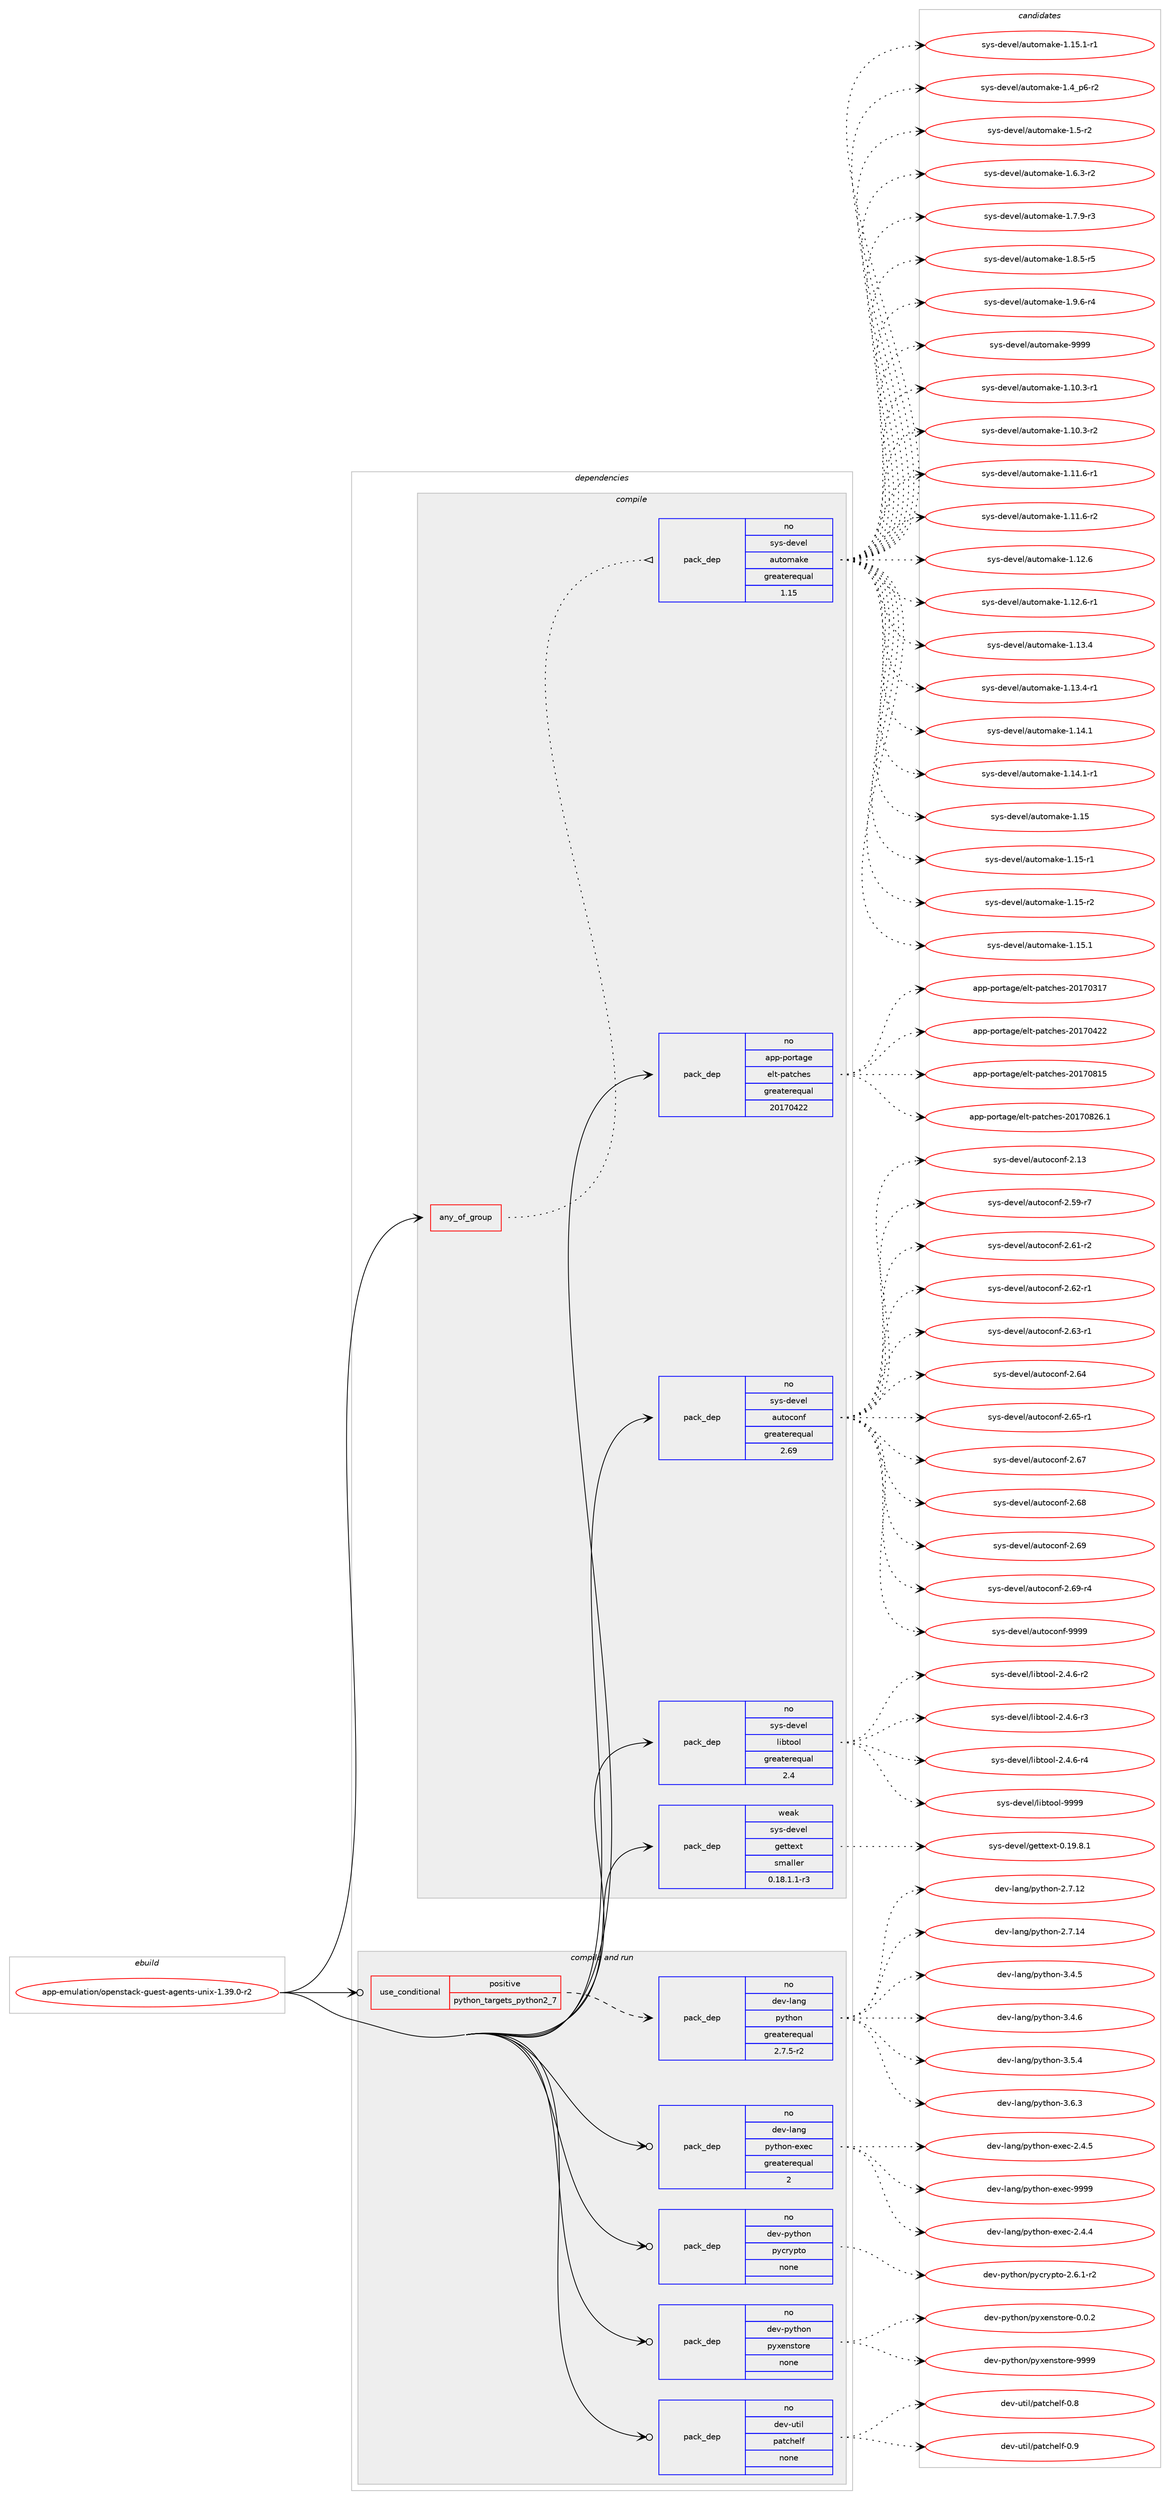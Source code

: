 digraph prolog {

# *************
# Graph options
# *************

newrank=true;
concentrate=true;
compound=true;
graph [rankdir=LR,fontname=Helvetica,fontsize=10,ranksep=1.5];#, ranksep=2.5, nodesep=0.2];
edge  [arrowhead=vee];
node  [fontname=Helvetica,fontsize=10];

# **********
# The ebuild
# **********

subgraph cluster_leftcol {
color=gray;
rank=same;
label=<<i>ebuild</i>>;
id [label="app-emulation/openstack-guest-agents-unix-1.39.0-r2", color=red, width=4, href="../app-emulation/openstack-guest-agents-unix-1.39.0-r2.svg"];
}

# ****************
# The dependencies
# ****************

subgraph cluster_midcol {
color=gray;
label=<<i>dependencies</i>>;
subgraph cluster_compile {
fillcolor="#eeeeee";
style=filled;
label=<<i>compile</i>>;
subgraph any447 {
dependency23322 [label=<<TABLE BORDER="0" CELLBORDER="1" CELLSPACING="0" CELLPADDING="4"><TR><TD CELLPADDING="10">any_of_group</TD></TR></TABLE>>, shape=none, color=red];subgraph pack17290 {
dependency23323 [label=<<TABLE BORDER="0" CELLBORDER="1" CELLSPACING="0" CELLPADDING="4" WIDTH="220"><TR><TD ROWSPAN="6" CELLPADDING="30">pack_dep</TD></TR><TR><TD WIDTH="110">no</TD></TR><TR><TD>sys-devel</TD></TR><TR><TD>automake</TD></TR><TR><TD>greaterequal</TD></TR><TR><TD>1.15</TD></TR></TABLE>>, shape=none, color=blue];
}
dependency23322:e -> dependency23323:w [weight=20,style="dotted",arrowhead="oinv"];
}
id:e -> dependency23322:w [weight=20,style="solid",arrowhead="vee"];
subgraph pack17291 {
dependency23324 [label=<<TABLE BORDER="0" CELLBORDER="1" CELLSPACING="0" CELLPADDING="4" WIDTH="220"><TR><TD ROWSPAN="6" CELLPADDING="30">pack_dep</TD></TR><TR><TD WIDTH="110">no</TD></TR><TR><TD>app-portage</TD></TR><TR><TD>elt-patches</TD></TR><TR><TD>greaterequal</TD></TR><TR><TD>20170422</TD></TR></TABLE>>, shape=none, color=blue];
}
id:e -> dependency23324:w [weight=20,style="solid",arrowhead="vee"];
subgraph pack17292 {
dependency23325 [label=<<TABLE BORDER="0" CELLBORDER="1" CELLSPACING="0" CELLPADDING="4" WIDTH="220"><TR><TD ROWSPAN="6" CELLPADDING="30">pack_dep</TD></TR><TR><TD WIDTH="110">no</TD></TR><TR><TD>sys-devel</TD></TR><TR><TD>autoconf</TD></TR><TR><TD>greaterequal</TD></TR><TR><TD>2.69</TD></TR></TABLE>>, shape=none, color=blue];
}
id:e -> dependency23325:w [weight=20,style="solid",arrowhead="vee"];
subgraph pack17293 {
dependency23326 [label=<<TABLE BORDER="0" CELLBORDER="1" CELLSPACING="0" CELLPADDING="4" WIDTH="220"><TR><TD ROWSPAN="6" CELLPADDING="30">pack_dep</TD></TR><TR><TD WIDTH="110">no</TD></TR><TR><TD>sys-devel</TD></TR><TR><TD>libtool</TD></TR><TR><TD>greaterequal</TD></TR><TR><TD>2.4</TD></TR></TABLE>>, shape=none, color=blue];
}
id:e -> dependency23326:w [weight=20,style="solid",arrowhead="vee"];
subgraph pack17294 {
dependency23327 [label=<<TABLE BORDER="0" CELLBORDER="1" CELLSPACING="0" CELLPADDING="4" WIDTH="220"><TR><TD ROWSPAN="6" CELLPADDING="30">pack_dep</TD></TR><TR><TD WIDTH="110">weak</TD></TR><TR><TD>sys-devel</TD></TR><TR><TD>gettext</TD></TR><TR><TD>smaller</TD></TR><TR><TD>0.18.1.1-r3</TD></TR></TABLE>>, shape=none, color=blue];
}
id:e -> dependency23327:w [weight=20,style="solid",arrowhead="vee"];
}
subgraph cluster_compileandrun {
fillcolor="#eeeeee";
style=filled;
label=<<i>compile and run</i>>;
subgraph cond5581 {
dependency23328 [label=<<TABLE BORDER="0" CELLBORDER="1" CELLSPACING="0" CELLPADDING="4"><TR><TD ROWSPAN="3" CELLPADDING="10">use_conditional</TD></TR><TR><TD>positive</TD></TR><TR><TD>python_targets_python2_7</TD></TR></TABLE>>, shape=none, color=red];
subgraph pack17295 {
dependency23329 [label=<<TABLE BORDER="0" CELLBORDER="1" CELLSPACING="0" CELLPADDING="4" WIDTH="220"><TR><TD ROWSPAN="6" CELLPADDING="30">pack_dep</TD></TR><TR><TD WIDTH="110">no</TD></TR><TR><TD>dev-lang</TD></TR><TR><TD>python</TD></TR><TR><TD>greaterequal</TD></TR><TR><TD>2.7.5-r2</TD></TR></TABLE>>, shape=none, color=blue];
}
dependency23328:e -> dependency23329:w [weight=20,style="dashed",arrowhead="vee"];
}
id:e -> dependency23328:w [weight=20,style="solid",arrowhead="odotvee"];
subgraph pack17296 {
dependency23330 [label=<<TABLE BORDER="0" CELLBORDER="1" CELLSPACING="0" CELLPADDING="4" WIDTH="220"><TR><TD ROWSPAN="6" CELLPADDING="30">pack_dep</TD></TR><TR><TD WIDTH="110">no</TD></TR><TR><TD>dev-lang</TD></TR><TR><TD>python-exec</TD></TR><TR><TD>greaterequal</TD></TR><TR><TD>2</TD></TR></TABLE>>, shape=none, color=blue];
}
id:e -> dependency23330:w [weight=20,style="solid",arrowhead="odotvee"];
subgraph pack17297 {
dependency23331 [label=<<TABLE BORDER="0" CELLBORDER="1" CELLSPACING="0" CELLPADDING="4" WIDTH="220"><TR><TD ROWSPAN="6" CELLPADDING="30">pack_dep</TD></TR><TR><TD WIDTH="110">no</TD></TR><TR><TD>dev-python</TD></TR><TR><TD>pycrypto</TD></TR><TR><TD>none</TD></TR><TR><TD></TD></TR></TABLE>>, shape=none, color=blue];
}
id:e -> dependency23331:w [weight=20,style="solid",arrowhead="odotvee"];
subgraph pack17298 {
dependency23332 [label=<<TABLE BORDER="0" CELLBORDER="1" CELLSPACING="0" CELLPADDING="4" WIDTH="220"><TR><TD ROWSPAN="6" CELLPADDING="30">pack_dep</TD></TR><TR><TD WIDTH="110">no</TD></TR><TR><TD>dev-python</TD></TR><TR><TD>pyxenstore</TD></TR><TR><TD>none</TD></TR><TR><TD></TD></TR></TABLE>>, shape=none, color=blue];
}
id:e -> dependency23332:w [weight=20,style="solid",arrowhead="odotvee"];
subgraph pack17299 {
dependency23333 [label=<<TABLE BORDER="0" CELLBORDER="1" CELLSPACING="0" CELLPADDING="4" WIDTH="220"><TR><TD ROWSPAN="6" CELLPADDING="30">pack_dep</TD></TR><TR><TD WIDTH="110">no</TD></TR><TR><TD>dev-util</TD></TR><TR><TD>patchelf</TD></TR><TR><TD>none</TD></TR><TR><TD></TD></TR></TABLE>>, shape=none, color=blue];
}
id:e -> dependency23333:w [weight=20,style="solid",arrowhead="odotvee"];
}
subgraph cluster_run {
fillcolor="#eeeeee";
style=filled;
label=<<i>run</i>>;
}
}

# **************
# The candidates
# **************

subgraph cluster_choices {
rank=same;
color=gray;
label=<<i>candidates</i>>;

subgraph choice17290 {
color=black;
nodesep=1;
choice11512111545100101118101108479711711611110997107101454946494846514511449 [label="sys-devel/automake-1.10.3-r1", color=red, width=4,href="../sys-devel/automake-1.10.3-r1.svg"];
choice11512111545100101118101108479711711611110997107101454946494846514511450 [label="sys-devel/automake-1.10.3-r2", color=red, width=4,href="../sys-devel/automake-1.10.3-r2.svg"];
choice11512111545100101118101108479711711611110997107101454946494946544511449 [label="sys-devel/automake-1.11.6-r1", color=red, width=4,href="../sys-devel/automake-1.11.6-r1.svg"];
choice11512111545100101118101108479711711611110997107101454946494946544511450 [label="sys-devel/automake-1.11.6-r2", color=red, width=4,href="../sys-devel/automake-1.11.6-r2.svg"];
choice1151211154510010111810110847971171161111099710710145494649504654 [label="sys-devel/automake-1.12.6", color=red, width=4,href="../sys-devel/automake-1.12.6.svg"];
choice11512111545100101118101108479711711611110997107101454946495046544511449 [label="sys-devel/automake-1.12.6-r1", color=red, width=4,href="../sys-devel/automake-1.12.6-r1.svg"];
choice1151211154510010111810110847971171161111099710710145494649514652 [label="sys-devel/automake-1.13.4", color=red, width=4,href="../sys-devel/automake-1.13.4.svg"];
choice11512111545100101118101108479711711611110997107101454946495146524511449 [label="sys-devel/automake-1.13.4-r1", color=red, width=4,href="../sys-devel/automake-1.13.4-r1.svg"];
choice1151211154510010111810110847971171161111099710710145494649524649 [label="sys-devel/automake-1.14.1", color=red, width=4,href="../sys-devel/automake-1.14.1.svg"];
choice11512111545100101118101108479711711611110997107101454946495246494511449 [label="sys-devel/automake-1.14.1-r1", color=red, width=4,href="../sys-devel/automake-1.14.1-r1.svg"];
choice115121115451001011181011084797117116111109971071014549464953 [label="sys-devel/automake-1.15", color=red, width=4,href="../sys-devel/automake-1.15.svg"];
choice1151211154510010111810110847971171161111099710710145494649534511449 [label="sys-devel/automake-1.15-r1", color=red, width=4,href="../sys-devel/automake-1.15-r1.svg"];
choice1151211154510010111810110847971171161111099710710145494649534511450 [label="sys-devel/automake-1.15-r2", color=red, width=4,href="../sys-devel/automake-1.15-r2.svg"];
choice1151211154510010111810110847971171161111099710710145494649534649 [label="sys-devel/automake-1.15.1", color=red, width=4,href="../sys-devel/automake-1.15.1.svg"];
choice11512111545100101118101108479711711611110997107101454946495346494511449 [label="sys-devel/automake-1.15.1-r1", color=red, width=4,href="../sys-devel/automake-1.15.1-r1.svg"];
choice115121115451001011181011084797117116111109971071014549465295112544511450 [label="sys-devel/automake-1.4_p6-r2", color=red, width=4,href="../sys-devel/automake-1.4_p6-r2.svg"];
choice11512111545100101118101108479711711611110997107101454946534511450 [label="sys-devel/automake-1.5-r2", color=red, width=4,href="../sys-devel/automake-1.5-r2.svg"];
choice115121115451001011181011084797117116111109971071014549465446514511450 [label="sys-devel/automake-1.6.3-r2", color=red, width=4,href="../sys-devel/automake-1.6.3-r2.svg"];
choice115121115451001011181011084797117116111109971071014549465546574511451 [label="sys-devel/automake-1.7.9-r3", color=red, width=4,href="../sys-devel/automake-1.7.9-r3.svg"];
choice115121115451001011181011084797117116111109971071014549465646534511453 [label="sys-devel/automake-1.8.5-r5", color=red, width=4,href="../sys-devel/automake-1.8.5-r5.svg"];
choice115121115451001011181011084797117116111109971071014549465746544511452 [label="sys-devel/automake-1.9.6-r4", color=red, width=4,href="../sys-devel/automake-1.9.6-r4.svg"];
choice115121115451001011181011084797117116111109971071014557575757 [label="sys-devel/automake-9999", color=red, width=4,href="../sys-devel/automake-9999.svg"];
dependency23323:e -> choice11512111545100101118101108479711711611110997107101454946494846514511449:w [style=dotted,weight="100"];
dependency23323:e -> choice11512111545100101118101108479711711611110997107101454946494846514511450:w [style=dotted,weight="100"];
dependency23323:e -> choice11512111545100101118101108479711711611110997107101454946494946544511449:w [style=dotted,weight="100"];
dependency23323:e -> choice11512111545100101118101108479711711611110997107101454946494946544511450:w [style=dotted,weight="100"];
dependency23323:e -> choice1151211154510010111810110847971171161111099710710145494649504654:w [style=dotted,weight="100"];
dependency23323:e -> choice11512111545100101118101108479711711611110997107101454946495046544511449:w [style=dotted,weight="100"];
dependency23323:e -> choice1151211154510010111810110847971171161111099710710145494649514652:w [style=dotted,weight="100"];
dependency23323:e -> choice11512111545100101118101108479711711611110997107101454946495146524511449:w [style=dotted,weight="100"];
dependency23323:e -> choice1151211154510010111810110847971171161111099710710145494649524649:w [style=dotted,weight="100"];
dependency23323:e -> choice11512111545100101118101108479711711611110997107101454946495246494511449:w [style=dotted,weight="100"];
dependency23323:e -> choice115121115451001011181011084797117116111109971071014549464953:w [style=dotted,weight="100"];
dependency23323:e -> choice1151211154510010111810110847971171161111099710710145494649534511449:w [style=dotted,weight="100"];
dependency23323:e -> choice1151211154510010111810110847971171161111099710710145494649534511450:w [style=dotted,weight="100"];
dependency23323:e -> choice1151211154510010111810110847971171161111099710710145494649534649:w [style=dotted,weight="100"];
dependency23323:e -> choice11512111545100101118101108479711711611110997107101454946495346494511449:w [style=dotted,weight="100"];
dependency23323:e -> choice115121115451001011181011084797117116111109971071014549465295112544511450:w [style=dotted,weight="100"];
dependency23323:e -> choice11512111545100101118101108479711711611110997107101454946534511450:w [style=dotted,weight="100"];
dependency23323:e -> choice115121115451001011181011084797117116111109971071014549465446514511450:w [style=dotted,weight="100"];
dependency23323:e -> choice115121115451001011181011084797117116111109971071014549465546574511451:w [style=dotted,weight="100"];
dependency23323:e -> choice115121115451001011181011084797117116111109971071014549465646534511453:w [style=dotted,weight="100"];
dependency23323:e -> choice115121115451001011181011084797117116111109971071014549465746544511452:w [style=dotted,weight="100"];
dependency23323:e -> choice115121115451001011181011084797117116111109971071014557575757:w [style=dotted,weight="100"];
}
subgraph choice17291 {
color=black;
nodesep=1;
choice97112112451121111141169710310147101108116451129711699104101115455048495548514955 [label="app-portage/elt-patches-20170317", color=red, width=4,href="../app-portage/elt-patches-20170317.svg"];
choice97112112451121111141169710310147101108116451129711699104101115455048495548525050 [label="app-portage/elt-patches-20170422", color=red, width=4,href="../app-portage/elt-patches-20170422.svg"];
choice97112112451121111141169710310147101108116451129711699104101115455048495548564953 [label="app-portage/elt-patches-20170815", color=red, width=4,href="../app-portage/elt-patches-20170815.svg"];
choice971121124511211111411697103101471011081164511297116991041011154550484955485650544649 [label="app-portage/elt-patches-20170826.1", color=red, width=4,href="../app-portage/elt-patches-20170826.1.svg"];
dependency23324:e -> choice97112112451121111141169710310147101108116451129711699104101115455048495548514955:w [style=dotted,weight="100"];
dependency23324:e -> choice97112112451121111141169710310147101108116451129711699104101115455048495548525050:w [style=dotted,weight="100"];
dependency23324:e -> choice97112112451121111141169710310147101108116451129711699104101115455048495548564953:w [style=dotted,weight="100"];
dependency23324:e -> choice971121124511211111411697103101471011081164511297116991041011154550484955485650544649:w [style=dotted,weight="100"];
}
subgraph choice17292 {
color=black;
nodesep=1;
choice115121115451001011181011084797117116111991111101024550464951 [label="sys-devel/autoconf-2.13", color=red, width=4,href="../sys-devel/autoconf-2.13.svg"];
choice1151211154510010111810110847971171161119911111010245504653574511455 [label="sys-devel/autoconf-2.59-r7", color=red, width=4,href="../sys-devel/autoconf-2.59-r7.svg"];
choice1151211154510010111810110847971171161119911111010245504654494511450 [label="sys-devel/autoconf-2.61-r2", color=red, width=4,href="../sys-devel/autoconf-2.61-r2.svg"];
choice1151211154510010111810110847971171161119911111010245504654504511449 [label="sys-devel/autoconf-2.62-r1", color=red, width=4,href="../sys-devel/autoconf-2.62-r1.svg"];
choice1151211154510010111810110847971171161119911111010245504654514511449 [label="sys-devel/autoconf-2.63-r1", color=red, width=4,href="../sys-devel/autoconf-2.63-r1.svg"];
choice115121115451001011181011084797117116111991111101024550465452 [label="sys-devel/autoconf-2.64", color=red, width=4,href="../sys-devel/autoconf-2.64.svg"];
choice1151211154510010111810110847971171161119911111010245504654534511449 [label="sys-devel/autoconf-2.65-r1", color=red, width=4,href="../sys-devel/autoconf-2.65-r1.svg"];
choice115121115451001011181011084797117116111991111101024550465455 [label="sys-devel/autoconf-2.67", color=red, width=4,href="../sys-devel/autoconf-2.67.svg"];
choice115121115451001011181011084797117116111991111101024550465456 [label="sys-devel/autoconf-2.68", color=red, width=4,href="../sys-devel/autoconf-2.68.svg"];
choice115121115451001011181011084797117116111991111101024550465457 [label="sys-devel/autoconf-2.69", color=red, width=4,href="../sys-devel/autoconf-2.69.svg"];
choice1151211154510010111810110847971171161119911111010245504654574511452 [label="sys-devel/autoconf-2.69-r4", color=red, width=4,href="../sys-devel/autoconf-2.69-r4.svg"];
choice115121115451001011181011084797117116111991111101024557575757 [label="sys-devel/autoconf-9999", color=red, width=4,href="../sys-devel/autoconf-9999.svg"];
dependency23325:e -> choice115121115451001011181011084797117116111991111101024550464951:w [style=dotted,weight="100"];
dependency23325:e -> choice1151211154510010111810110847971171161119911111010245504653574511455:w [style=dotted,weight="100"];
dependency23325:e -> choice1151211154510010111810110847971171161119911111010245504654494511450:w [style=dotted,weight="100"];
dependency23325:e -> choice1151211154510010111810110847971171161119911111010245504654504511449:w [style=dotted,weight="100"];
dependency23325:e -> choice1151211154510010111810110847971171161119911111010245504654514511449:w [style=dotted,weight="100"];
dependency23325:e -> choice115121115451001011181011084797117116111991111101024550465452:w [style=dotted,weight="100"];
dependency23325:e -> choice1151211154510010111810110847971171161119911111010245504654534511449:w [style=dotted,weight="100"];
dependency23325:e -> choice115121115451001011181011084797117116111991111101024550465455:w [style=dotted,weight="100"];
dependency23325:e -> choice115121115451001011181011084797117116111991111101024550465456:w [style=dotted,weight="100"];
dependency23325:e -> choice115121115451001011181011084797117116111991111101024550465457:w [style=dotted,weight="100"];
dependency23325:e -> choice1151211154510010111810110847971171161119911111010245504654574511452:w [style=dotted,weight="100"];
dependency23325:e -> choice115121115451001011181011084797117116111991111101024557575757:w [style=dotted,weight="100"];
}
subgraph choice17293 {
color=black;
nodesep=1;
choice1151211154510010111810110847108105981161111111084550465246544511450 [label="sys-devel/libtool-2.4.6-r2", color=red, width=4,href="../sys-devel/libtool-2.4.6-r2.svg"];
choice1151211154510010111810110847108105981161111111084550465246544511451 [label="sys-devel/libtool-2.4.6-r3", color=red, width=4,href="../sys-devel/libtool-2.4.6-r3.svg"];
choice1151211154510010111810110847108105981161111111084550465246544511452 [label="sys-devel/libtool-2.4.6-r4", color=red, width=4,href="../sys-devel/libtool-2.4.6-r4.svg"];
choice1151211154510010111810110847108105981161111111084557575757 [label="sys-devel/libtool-9999", color=red, width=4,href="../sys-devel/libtool-9999.svg"];
dependency23326:e -> choice1151211154510010111810110847108105981161111111084550465246544511450:w [style=dotted,weight="100"];
dependency23326:e -> choice1151211154510010111810110847108105981161111111084550465246544511451:w [style=dotted,weight="100"];
dependency23326:e -> choice1151211154510010111810110847108105981161111111084550465246544511452:w [style=dotted,weight="100"];
dependency23326:e -> choice1151211154510010111810110847108105981161111111084557575757:w [style=dotted,weight="100"];
}
subgraph choice17294 {
color=black;
nodesep=1;
choice1151211154510010111810110847103101116116101120116454846495746564649 [label="sys-devel/gettext-0.19.8.1", color=red, width=4,href="../sys-devel/gettext-0.19.8.1.svg"];
dependency23327:e -> choice1151211154510010111810110847103101116116101120116454846495746564649:w [style=dotted,weight="100"];
}
subgraph choice17295 {
color=black;
nodesep=1;
choice10010111845108971101034711212111610411111045504655464950 [label="dev-lang/python-2.7.12", color=red, width=4,href="../dev-lang/python-2.7.12.svg"];
choice10010111845108971101034711212111610411111045504655464952 [label="dev-lang/python-2.7.14", color=red, width=4,href="../dev-lang/python-2.7.14.svg"];
choice100101118451089711010347112121116104111110455146524653 [label="dev-lang/python-3.4.5", color=red, width=4,href="../dev-lang/python-3.4.5.svg"];
choice100101118451089711010347112121116104111110455146524654 [label="dev-lang/python-3.4.6", color=red, width=4,href="../dev-lang/python-3.4.6.svg"];
choice100101118451089711010347112121116104111110455146534652 [label="dev-lang/python-3.5.4", color=red, width=4,href="../dev-lang/python-3.5.4.svg"];
choice100101118451089711010347112121116104111110455146544651 [label="dev-lang/python-3.6.3", color=red, width=4,href="../dev-lang/python-3.6.3.svg"];
dependency23329:e -> choice10010111845108971101034711212111610411111045504655464950:w [style=dotted,weight="100"];
dependency23329:e -> choice10010111845108971101034711212111610411111045504655464952:w [style=dotted,weight="100"];
dependency23329:e -> choice100101118451089711010347112121116104111110455146524653:w [style=dotted,weight="100"];
dependency23329:e -> choice100101118451089711010347112121116104111110455146524654:w [style=dotted,weight="100"];
dependency23329:e -> choice100101118451089711010347112121116104111110455146534652:w [style=dotted,weight="100"];
dependency23329:e -> choice100101118451089711010347112121116104111110455146544651:w [style=dotted,weight="100"];
}
subgraph choice17296 {
color=black;
nodesep=1;
choice1001011184510897110103471121211161041111104510112010199455046524652 [label="dev-lang/python-exec-2.4.4", color=red, width=4,href="../dev-lang/python-exec-2.4.4.svg"];
choice1001011184510897110103471121211161041111104510112010199455046524653 [label="dev-lang/python-exec-2.4.5", color=red, width=4,href="../dev-lang/python-exec-2.4.5.svg"];
choice10010111845108971101034711212111610411111045101120101994557575757 [label="dev-lang/python-exec-9999", color=red, width=4,href="../dev-lang/python-exec-9999.svg"];
dependency23330:e -> choice1001011184510897110103471121211161041111104510112010199455046524652:w [style=dotted,weight="100"];
dependency23330:e -> choice1001011184510897110103471121211161041111104510112010199455046524653:w [style=dotted,weight="100"];
dependency23330:e -> choice10010111845108971101034711212111610411111045101120101994557575757:w [style=dotted,weight="100"];
}
subgraph choice17297 {
color=black;
nodesep=1;
choice1001011184511212111610411111047112121991141211121161114550465446494511450 [label="dev-python/pycrypto-2.6.1-r2", color=red, width=4,href="../dev-python/pycrypto-2.6.1-r2.svg"];
dependency23331:e -> choice1001011184511212111610411111047112121991141211121161114550465446494511450:w [style=dotted,weight="100"];
}
subgraph choice17298 {
color=black;
nodesep=1;
choice1001011184511212111610411111047112121120101110115116111114101454846484650 [label="dev-python/pyxenstore-0.0.2", color=red, width=4,href="../dev-python/pyxenstore-0.0.2.svg"];
choice10010111845112121116104111110471121211201011101151161111141014557575757 [label="dev-python/pyxenstore-9999", color=red, width=4,href="../dev-python/pyxenstore-9999.svg"];
dependency23332:e -> choice1001011184511212111610411111047112121120101110115116111114101454846484650:w [style=dotted,weight="100"];
dependency23332:e -> choice10010111845112121116104111110471121211201011101151161111141014557575757:w [style=dotted,weight="100"];
}
subgraph choice17299 {
color=black;
nodesep=1;
choice1001011184511711610510847112971169910410110810245484656 [label="dev-util/patchelf-0.8", color=red, width=4,href="../dev-util/patchelf-0.8.svg"];
choice1001011184511711610510847112971169910410110810245484657 [label="dev-util/patchelf-0.9", color=red, width=4,href="../dev-util/patchelf-0.9.svg"];
dependency23333:e -> choice1001011184511711610510847112971169910410110810245484656:w [style=dotted,weight="100"];
dependency23333:e -> choice1001011184511711610510847112971169910410110810245484657:w [style=dotted,weight="100"];
}
}

}
